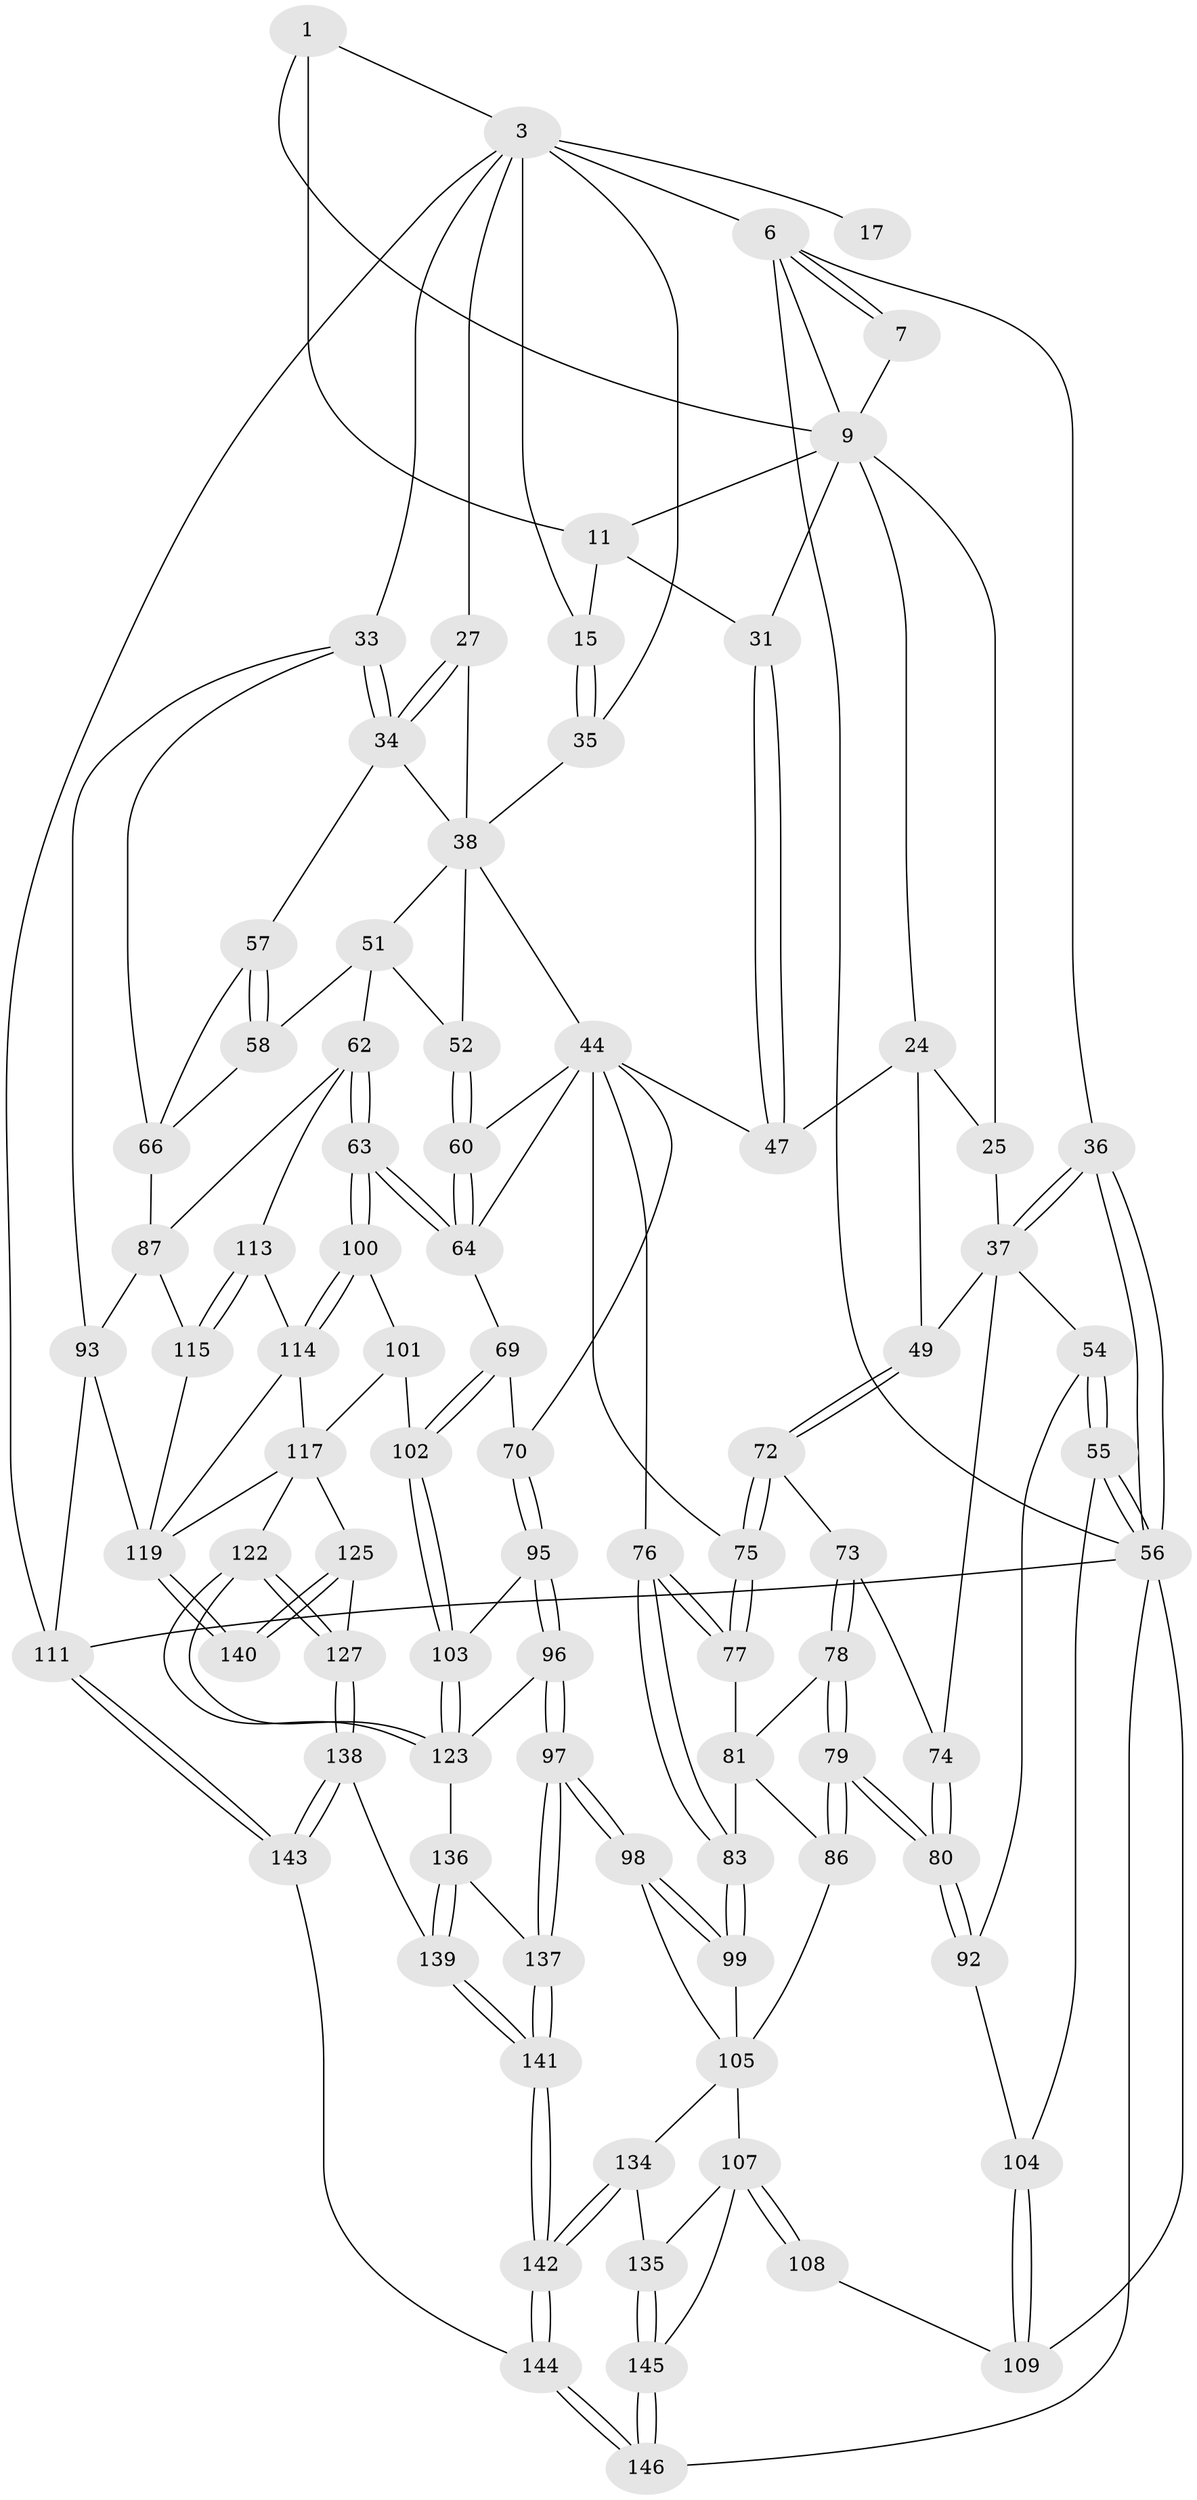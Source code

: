// original degree distribution, {3: 0.0136986301369863, 4: 0.23972602739726026, 6: 0.22602739726027396, 5: 0.5205479452054794}
// Generated by graph-tools (version 1.1) at 2025/21/03/04/25 18:21:41]
// undirected, 87 vertices, 206 edges
graph export_dot {
graph [start="1"]
  node [color=gray90,style=filled];
  1 [pos="+0.36378131438628586+0",super="+2+8"];
  3 [pos="+0.5837946013953463+0",super="+4+13"];
  6 [pos="+0+0",super="+20"];
  7 [pos="+0.2736587059789972+0"];
  9 [pos="+0.2899822945935918+0.15459212514674245",super="+22+10"];
  11 [pos="+0.5091016651509604+0.1762526983121827",super="+16+12"];
  15 [pos="+0.570706742385105+0.24913941090743194"];
  17 [pos="+0.7744315351883783+0.0733452988459544"];
  24 [pos="+0.26916234661533234+0.3054357542075441",super="+48"];
  25 [pos="+0.21313309404631753+0.29747622470451074",super="+26"];
  27 [pos="+0.829339205072976+0.18410425774865039",super="+28"];
  31 [pos="+0.447737410817913+0.3510712950481849",super="+32"];
  33 [pos="+1+0.2626750482436515",super="+65"];
  34 [pos="+1+0.2776774575562433",super="+40"];
  35 [pos="+0.5708426879516993+0.2492422162252916"];
  36 [pos="+0+0.17340918396130062"];
  37 [pos="+0+0.265188809515412",super="+42"];
  38 [pos="+0.817415720199674+0.2753438966291371",super="+41+39"];
  44 [pos="+0.6163953138560343+0.4175071198024276",super="+45+61"];
  47 [pos="+0.4269620853582195+0.44108731811954255"];
  49 [pos="+0.2388281225557693+0.4666376893648515"];
  51 [pos="+0.8055414550975638+0.40034200824088906",super="+59"];
  52 [pos="+0.7927687279174458+0.40693602174685933"];
  54 [pos="+0.0429247452367493+0.5415006946504012"];
  55 [pos="+0+0.5623597971936305"];
  56 [pos="+0+0.5626506491623963",super="+90"];
  57 [pos="+0.9343325728538949+0.4240509353049268"];
  58 [pos="+0.8740997187936984+0.551328957507774"];
  60 [pos="+0.7794071043928634+0.43369964514265663"];
  62 [pos="+0.8254037121769686+0.6116360863747815",super="+89"];
  63 [pos="+0.7786577870994056+0.6144101638308769"];
  64 [pos="+0.7339697592160391+0.5800230806744731",super="+68"];
  66 [pos="+1+0.5654219294121636",super="+67"];
  69 [pos="+0.5964219131890737+0.6099712913904933"];
  70 [pos="+0.5137646836893682+0.5963862363447562"];
  72 [pos="+0.2437821706982825+0.4964791584585345"];
  73 [pos="+0.24166607917600258+0.5009723318847833"];
  74 [pos="+0.19089723113975196+0.5177738322262257"];
  75 [pos="+0.42155733632481335+0.49185251132250596"];
  76 [pos="+0.491386249227743+0.5809668294936325"];
  77 [pos="+0.4240031188086355+0.4995389214384725"];
  78 [pos="+0.25432980453175835+0.5538984680525039"];
  79 [pos="+0.16898415614543572+0.665077382783084"];
  80 [pos="+0.16184401864100395+0.6591502636480278"];
  81 [pos="+0.37851458063712523+0.547653114573688",super="+84+82"];
  83 [pos="+0.35004123561646117+0.6911187379003922"];
  86 [pos="+0.16999330266408408+0.6670223057125911"];
  87 [pos="+0.9471502270618586+0.6419441152969089",super="+88"];
  92 [pos="+0.13014426890095313+0.6400149795731142"];
  93 [pos="+1+0.8578073753134945",super="+94+112"];
  95 [pos="+0.47640781053401204+0.785036140952313"];
  96 [pos="+0.4592044986167017+0.8003762594059289"];
  97 [pos="+0.42631960522073736+0.815808507758644"];
  98 [pos="+0.4233471015949303+0.8153573148231716"];
  99 [pos="+0.35052352580036783+0.7060675073204673"];
  100 [pos="+0.772411482361728+0.6354891840887181"];
  101 [pos="+0.6716140041276979+0.7365962924222753"];
  102 [pos="+0.6156962602473928+0.7480216484875576"];
  103 [pos="+0.6105564129943293+0.7565958530670582"];
  104 [pos="+0.058157950521165624+0.6976330066565051"];
  105 [pos="+0.19939325496095123+0.7606764054245282",super="+106+128"];
  107 [pos="+0.1760766532417368+0.7741287905700642",super="+130"];
  108 [pos="+0.07969018904898473+0.8599977014311692"];
  109 [pos="+0.07159587026854658+0.8577370048072178"];
  111 [pos="+1+1"];
  113 [pos="+0.869948586323628+0.7716306913541121"];
  114 [pos="+0.7789365081256768+0.7522643635704417",super="+116"];
  115 [pos="+0.8955632364561888+0.8034389852919224"];
  117 [pos="+0.7499118941573251+0.793307560351086",super="+124+118"];
  119 [pos="+1+1",super="+120"];
  122 [pos="+0.6718976307336562+0.8725460588851055"];
  123 [pos="+0.6503843793426125+0.8527452067543558",super="+131"];
  125 [pos="+0.7542683015061287+0.8929818887131171",super="+126"];
  127 [pos="+0.6802398128011762+0.9052343476207424"];
  134 [pos="+0.3507137200940033+0.9326863936748055"];
  135 [pos="+0.24254138715475448+0.9918734633529228"];
  136 [pos="+0.5610549137055937+0.9121296006931291"];
  137 [pos="+0.42937133798042404+0.8230483672931503"];
  138 [pos="+0.6756940128950569+0.917868500771517"];
  139 [pos="+0.5643833502095981+0.9500354837871207"];
  140 [pos="+0.9090140597701957+1"];
  141 [pos="+0.4988565470993897+1"];
  142 [pos="+0.4732822218901738+1"];
  143 [pos="+0.7420750850638617+1"];
  144 [pos="+0.47301159047845426+1"];
  145 [pos="+0.17385982688235163+1"];
  146 [pos="+0.18603512852695048+1"];
  1 -- 3;
  1 -- 11 [weight=2];
  1 -- 9;
  3 -- 33;
  3 -- 17 [weight=3];
  3 -- 6;
  3 -- 27 [weight=2];
  3 -- 111;
  3 -- 35;
  3 -- 15;
  6 -- 7;
  6 -- 7;
  6 -- 36;
  6 -- 56;
  6 -- 9;
  7 -- 9;
  9 -- 24;
  9 -- 11;
  9 -- 31;
  9 -- 25;
  11 -- 31 [weight=2];
  11 -- 15;
  15 -- 35;
  15 -- 35;
  24 -- 25;
  24 -- 49;
  24 -- 47;
  25 -- 37 [weight=2];
  27 -- 34;
  27 -- 34;
  27 -- 38;
  31 -- 47;
  31 -- 47;
  33 -- 34;
  33 -- 34;
  33 -- 66;
  33 -- 93;
  34 -- 57;
  34 -- 38;
  35 -- 38;
  36 -- 37;
  36 -- 37;
  36 -- 56;
  36 -- 56;
  37 -- 49;
  37 -- 54;
  37 -- 74;
  38 -- 51;
  38 -- 44;
  38 -- 52;
  44 -- 70;
  44 -- 75;
  44 -- 47;
  44 -- 76;
  44 -- 64;
  44 -- 60;
  49 -- 72;
  49 -- 72;
  51 -- 52;
  51 -- 58;
  51 -- 62;
  52 -- 60;
  52 -- 60;
  54 -- 55;
  54 -- 55;
  54 -- 92;
  55 -- 56;
  55 -- 56;
  55 -- 104;
  56 -- 146;
  56 -- 109;
  56 -- 111;
  57 -- 58;
  57 -- 58;
  57 -- 66;
  58 -- 66;
  60 -- 64;
  60 -- 64;
  62 -- 63;
  62 -- 63;
  62 -- 113;
  62 -- 87;
  63 -- 64;
  63 -- 64;
  63 -- 100;
  63 -- 100;
  64 -- 69;
  66 -- 87;
  69 -- 70;
  69 -- 102;
  69 -- 102;
  70 -- 95;
  70 -- 95;
  72 -- 73;
  72 -- 75;
  72 -- 75;
  73 -- 74;
  73 -- 78;
  73 -- 78;
  74 -- 80;
  74 -- 80;
  75 -- 77;
  75 -- 77;
  76 -- 77;
  76 -- 77;
  76 -- 83;
  76 -- 83;
  77 -- 81;
  78 -- 79;
  78 -- 79;
  78 -- 81;
  79 -- 80;
  79 -- 80;
  79 -- 86;
  79 -- 86;
  80 -- 92;
  80 -- 92;
  81 -- 83;
  81 -- 86;
  83 -- 99;
  83 -- 99;
  86 -- 105;
  87 -- 93 [weight=2];
  87 -- 115;
  92 -- 104;
  93 -- 119;
  93 -- 111;
  95 -- 96;
  95 -- 96;
  95 -- 103;
  96 -- 97;
  96 -- 97;
  96 -- 123;
  97 -- 98;
  97 -- 98;
  97 -- 137;
  97 -- 137;
  98 -- 99;
  98 -- 99;
  98 -- 105;
  99 -- 105;
  100 -- 101;
  100 -- 114;
  100 -- 114;
  101 -- 102;
  101 -- 117;
  102 -- 103;
  102 -- 103;
  103 -- 123;
  103 -- 123;
  104 -- 109;
  104 -- 109;
  105 -- 107 [weight=2];
  105 -- 134;
  107 -- 108 [weight=2];
  107 -- 108;
  107 -- 145;
  107 -- 135;
  108 -- 109;
  111 -- 143;
  111 -- 143;
  113 -- 114;
  113 -- 115;
  113 -- 115;
  114 -- 117;
  114 -- 119;
  115 -- 119;
  117 -- 125;
  117 -- 119;
  117 -- 122;
  119 -- 140;
  119 -- 140;
  122 -- 123;
  122 -- 123;
  122 -- 127;
  122 -- 127;
  123 -- 136;
  125 -- 140 [weight=2];
  125 -- 140;
  125 -- 127;
  127 -- 138;
  127 -- 138;
  134 -- 135;
  134 -- 142;
  134 -- 142;
  135 -- 145;
  135 -- 145;
  136 -- 137;
  136 -- 139;
  136 -- 139;
  137 -- 141;
  137 -- 141;
  138 -- 139;
  138 -- 143;
  138 -- 143;
  139 -- 141;
  139 -- 141;
  141 -- 142;
  141 -- 142;
  142 -- 144;
  142 -- 144;
  143 -- 144;
  144 -- 146;
  144 -- 146;
  145 -- 146;
  145 -- 146;
}
